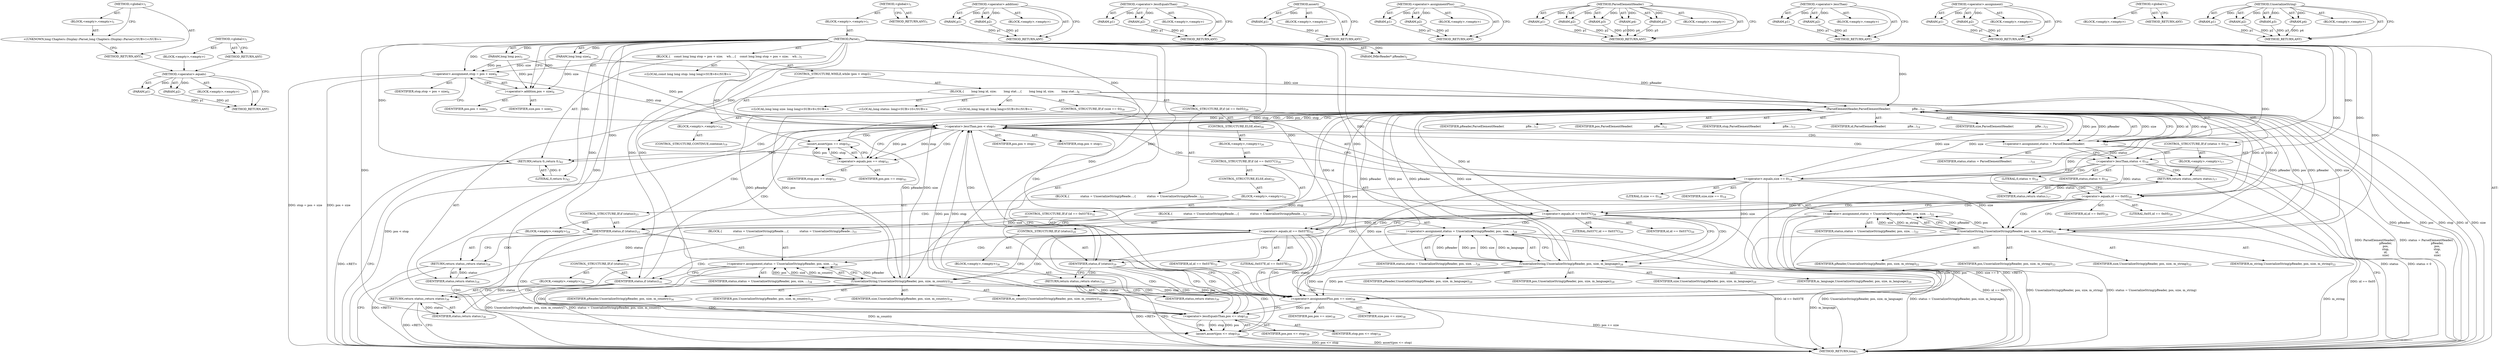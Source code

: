digraph "&lt;global&gt;" {
vulnerable_162 [label=<(METHOD,&lt;operator&gt;.equals)>];
vulnerable_163 [label=<(PARAM,p1)>];
vulnerable_164 [label=<(PARAM,p2)>];
vulnerable_165 [label=<(BLOCK,&lt;empty&gt;,&lt;empty&gt;)>];
vulnerable_166 [label=<(METHOD_RETURN,ANY)>];
vulnerable_6 [label=<(METHOD,&lt;global&gt;)<SUB>1</SUB>>];
vulnerable_7 [label=<(BLOCK,&lt;empty&gt;,&lt;empty&gt;)<SUB>1</SUB>>];
vulnerable_8 [label=<(METHOD,Parse)<SUB>1</SUB>>];
vulnerable_9 [label=<(PARAM,IMkvReader* pReader)<SUB>2</SUB>>];
vulnerable_10 [label=<(PARAM,long long pos)<SUB>3</SUB>>];
vulnerable_11 [label=<(PARAM,long long size)<SUB>4</SUB>>];
vulnerable_12 [label=<(BLOCK,{
    const long long stop = pos + size;
    wh...,{
    const long long stop = pos + size;
    wh...)<SUB>5</SUB>>];
vulnerable_13 [label="<(LOCAL,const long long stop: long long)<SUB>6</SUB>>"];
vulnerable_14 [label=<(&lt;operator&gt;.assignment,stop = pos + size)<SUB>6</SUB>>];
vulnerable_15 [label=<(IDENTIFIER,stop,stop = pos + size)<SUB>6</SUB>>];
vulnerable_16 [label=<(&lt;operator&gt;.addition,pos + size)<SUB>6</SUB>>];
vulnerable_17 [label=<(IDENTIFIER,pos,pos + size)<SUB>6</SUB>>];
vulnerable_18 [label=<(IDENTIFIER,size,pos + size)<SUB>6</SUB>>];
vulnerable_19 [label=<(CONTROL_STRUCTURE,WHILE,while (pos &lt; stop))<SUB>7</SUB>>];
vulnerable_20 [label=<(&lt;operator&gt;.lessThan,pos &lt; stop)<SUB>7</SUB>>];
vulnerable_21 [label=<(IDENTIFIER,pos,pos &lt; stop)<SUB>7</SUB>>];
vulnerable_22 [label=<(IDENTIFIER,stop,pos &lt; stop)<SUB>7</SUB>>];
vulnerable_23 [label=<(BLOCK,{
        long long id, size;
        long stat...,{
        long long id, size;
        long stat...)<SUB>8</SUB>>];
vulnerable_24 [label="<(LOCAL,long long id: long long)<SUB>9</SUB>>"];
vulnerable_25 [label="<(LOCAL,long long size: long long)<SUB>9</SUB>>"];
vulnerable_26 [label="<(LOCAL,long status: long)<SUB>10</SUB>>"];
vulnerable_27 [label=<(&lt;operator&gt;.assignment,status = ParseElementHeader(
                  ...)<SUB>10</SUB>>];
vulnerable_28 [label=<(IDENTIFIER,status,status = ParseElementHeader(
                  ...)<SUB>10</SUB>>];
vulnerable_29 [label=<(ParseElementHeader,ParseElementHeader(
                        pRe...)<SUB>10</SUB>>];
vulnerable_30 [label=<(IDENTIFIER,pReader,ParseElementHeader(
                        pRe...)<SUB>11</SUB>>];
vulnerable_31 [label=<(IDENTIFIER,pos,ParseElementHeader(
                        pRe...)<SUB>12</SUB>>];
vulnerable_32 [label=<(IDENTIFIER,stop,ParseElementHeader(
                        pRe...)<SUB>13</SUB>>];
vulnerable_33 [label=<(IDENTIFIER,id,ParseElementHeader(
                        pRe...)<SUB>14</SUB>>];
vulnerable_34 [label=<(IDENTIFIER,size,ParseElementHeader(
                        pRe...)<SUB>15</SUB>>];
vulnerable_35 [label=<(CONTROL_STRUCTURE,IF,if (status &lt; 0))<SUB>16</SUB>>];
vulnerable_36 [label=<(&lt;operator&gt;.lessThan,status &lt; 0)<SUB>16</SUB>>];
vulnerable_37 [label=<(IDENTIFIER,status,status &lt; 0)<SUB>16</SUB>>];
vulnerable_38 [label=<(LITERAL,0,status &lt; 0)<SUB>16</SUB>>];
vulnerable_39 [label=<(BLOCK,&lt;empty&gt;,&lt;empty&gt;)<SUB>17</SUB>>];
vulnerable_40 [label=<(RETURN,return status;,return status;)<SUB>17</SUB>>];
vulnerable_41 [label=<(IDENTIFIER,status,return status;)<SUB>17</SUB>>];
vulnerable_42 [label=<(CONTROL_STRUCTURE,IF,if (size == 0))<SUB>18</SUB>>];
vulnerable_43 [label=<(&lt;operator&gt;.equals,size == 0)<SUB>18</SUB>>];
vulnerable_44 [label=<(IDENTIFIER,size,size == 0)<SUB>18</SUB>>];
vulnerable_45 [label=<(LITERAL,0,size == 0)<SUB>18</SUB>>];
vulnerable_46 [label=<(BLOCK,&lt;empty&gt;,&lt;empty&gt;)<SUB>19</SUB>>];
vulnerable_47 [label=<(CONTROL_STRUCTURE,CONTINUE,continue;)<SUB>19</SUB>>];
vulnerable_48 [label=<(CONTROL_STRUCTURE,IF,if (id == 0x05))<SUB>20</SUB>>];
vulnerable_49 [label=<(&lt;operator&gt;.equals,id == 0x05)<SUB>20</SUB>>];
vulnerable_50 [label=<(IDENTIFIER,id,id == 0x05)<SUB>20</SUB>>];
vulnerable_51 [label=<(LITERAL,0x05,id == 0x05)<SUB>20</SUB>>];
vulnerable_52 [label=<(BLOCK,{
            status = UnserializeString(pReade...,{
            status = UnserializeString(pReade...)<SUB>21</SUB>>];
vulnerable_53 [label=<(&lt;operator&gt;.assignment,status = UnserializeString(pReader, pos, size, ...)<SUB>22</SUB>>];
vulnerable_54 [label=<(IDENTIFIER,status,status = UnserializeString(pReader, pos, size, ...)<SUB>22</SUB>>];
vulnerable_55 [label=<(UnserializeString,UnserializeString(pReader, pos, size, m_string))<SUB>22</SUB>>];
vulnerable_56 [label=<(IDENTIFIER,pReader,UnserializeString(pReader, pos, size, m_string))<SUB>22</SUB>>];
vulnerable_57 [label=<(IDENTIFIER,pos,UnserializeString(pReader, pos, size, m_string))<SUB>22</SUB>>];
vulnerable_58 [label=<(IDENTIFIER,size,UnserializeString(pReader, pos, size, m_string))<SUB>22</SUB>>];
vulnerable_59 [label=<(IDENTIFIER,m_string,UnserializeString(pReader, pos, size, m_string))<SUB>22</SUB>>];
vulnerable_60 [label=<(CONTROL_STRUCTURE,IF,if (status))<SUB>23</SUB>>];
vulnerable_61 [label=<(IDENTIFIER,status,if (status))<SUB>23</SUB>>];
vulnerable_62 [label=<(BLOCK,&lt;empty&gt;,&lt;empty&gt;)<SUB>24</SUB>>];
vulnerable_63 [label=<(RETURN,return status;,return status;)<SUB>24</SUB>>];
vulnerable_64 [label=<(IDENTIFIER,status,return status;)<SUB>24</SUB>>];
vulnerable_65 [label=<(CONTROL_STRUCTURE,ELSE,else)<SUB>26</SUB>>];
vulnerable_66 [label=<(BLOCK,&lt;empty&gt;,&lt;empty&gt;)<SUB>26</SUB>>];
vulnerable_67 [label=<(CONTROL_STRUCTURE,IF,if (id == 0x037C))<SUB>26</SUB>>];
vulnerable_68 [label=<(&lt;operator&gt;.equals,id == 0x037C)<SUB>26</SUB>>];
vulnerable_69 [label=<(IDENTIFIER,id,id == 0x037C)<SUB>26</SUB>>];
vulnerable_70 [label=<(LITERAL,0x037C,id == 0x037C)<SUB>26</SUB>>];
vulnerable_71 [label=<(BLOCK,{
            status = UnserializeString(pReade...,{
            status = UnserializeString(pReade...)<SUB>27</SUB>>];
vulnerable_72 [label=<(&lt;operator&gt;.assignment,status = UnserializeString(pReader, pos, size, ...)<SUB>28</SUB>>];
vulnerable_73 [label=<(IDENTIFIER,status,status = UnserializeString(pReader, pos, size, ...)<SUB>28</SUB>>];
vulnerable_74 [label=<(UnserializeString,UnserializeString(pReader, pos, size, m_language))<SUB>28</SUB>>];
vulnerable_75 [label=<(IDENTIFIER,pReader,UnserializeString(pReader, pos, size, m_language))<SUB>28</SUB>>];
vulnerable_76 [label=<(IDENTIFIER,pos,UnserializeString(pReader, pos, size, m_language))<SUB>28</SUB>>];
vulnerable_77 [label=<(IDENTIFIER,size,UnserializeString(pReader, pos, size, m_language))<SUB>28</SUB>>];
vulnerable_78 [label=<(IDENTIFIER,m_language,UnserializeString(pReader, pos, size, m_language))<SUB>28</SUB>>];
vulnerable_79 [label=<(CONTROL_STRUCTURE,IF,if (status))<SUB>29</SUB>>];
vulnerable_80 [label=<(IDENTIFIER,status,if (status))<SUB>29</SUB>>];
vulnerable_81 [label=<(BLOCK,&lt;empty&gt;,&lt;empty&gt;)<SUB>30</SUB>>];
vulnerable_82 [label=<(RETURN,return status;,return status;)<SUB>30</SUB>>];
vulnerable_83 [label=<(IDENTIFIER,status,return status;)<SUB>30</SUB>>];
vulnerable_84 [label=<(CONTROL_STRUCTURE,ELSE,else)<SUB>32</SUB>>];
vulnerable_85 [label=<(BLOCK,&lt;empty&gt;,&lt;empty&gt;)<SUB>32</SUB>>];
vulnerable_86 [label=<(CONTROL_STRUCTURE,IF,if (id == 0x037E))<SUB>32</SUB>>];
vulnerable_87 [label=<(&lt;operator&gt;.equals,id == 0x037E)<SUB>32</SUB>>];
vulnerable_88 [label=<(IDENTIFIER,id,id == 0x037E)<SUB>32</SUB>>];
vulnerable_89 [label=<(LITERAL,0x037E,id == 0x037E)<SUB>32</SUB>>];
vulnerable_90 [label=<(BLOCK,{
            status = UnserializeString(pReade...,{
            status = UnserializeString(pReade...)<SUB>33</SUB>>];
vulnerable_91 [label=<(&lt;operator&gt;.assignment,status = UnserializeString(pReader, pos, size, ...)<SUB>34</SUB>>];
vulnerable_92 [label=<(IDENTIFIER,status,status = UnserializeString(pReader, pos, size, ...)<SUB>34</SUB>>];
vulnerable_93 [label=<(UnserializeString,UnserializeString(pReader, pos, size, m_country))<SUB>34</SUB>>];
vulnerable_94 [label=<(IDENTIFIER,pReader,UnserializeString(pReader, pos, size, m_country))<SUB>34</SUB>>];
vulnerable_95 [label=<(IDENTIFIER,pos,UnserializeString(pReader, pos, size, m_country))<SUB>34</SUB>>];
vulnerable_96 [label=<(IDENTIFIER,size,UnserializeString(pReader, pos, size, m_country))<SUB>34</SUB>>];
vulnerable_97 [label=<(IDENTIFIER,m_country,UnserializeString(pReader, pos, size, m_country))<SUB>34</SUB>>];
vulnerable_98 [label=<(CONTROL_STRUCTURE,IF,if (status))<SUB>35</SUB>>];
vulnerable_99 [label=<(IDENTIFIER,status,if (status))<SUB>35</SUB>>];
vulnerable_100 [label=<(BLOCK,&lt;empty&gt;,&lt;empty&gt;)<SUB>36</SUB>>];
vulnerable_101 [label=<(RETURN,return status;,return status;)<SUB>36</SUB>>];
vulnerable_102 [label=<(IDENTIFIER,status,return status;)<SUB>36</SUB>>];
vulnerable_103 [label=<(&lt;operator&gt;.assignmentPlus,pos += size)<SUB>38</SUB>>];
vulnerable_104 [label=<(IDENTIFIER,pos,pos += size)<SUB>38</SUB>>];
vulnerable_105 [label=<(IDENTIFIER,size,pos += size)<SUB>38</SUB>>];
vulnerable_106 [label=<(assert,assert(pos &lt;= stop))<SUB>39</SUB>>];
vulnerable_107 [label=<(&lt;operator&gt;.lessEqualsThan,pos &lt;= stop)<SUB>39</SUB>>];
vulnerable_108 [label=<(IDENTIFIER,pos,pos &lt;= stop)<SUB>39</SUB>>];
vulnerable_109 [label=<(IDENTIFIER,stop,pos &lt;= stop)<SUB>39</SUB>>];
vulnerable_110 [label=<(assert,assert(pos == stop))<SUB>41</SUB>>];
vulnerable_111 [label=<(&lt;operator&gt;.equals,pos == stop)<SUB>41</SUB>>];
vulnerable_112 [label=<(IDENTIFIER,pos,pos == stop)<SUB>41</SUB>>];
vulnerable_113 [label=<(IDENTIFIER,stop,pos == stop)<SUB>41</SUB>>];
vulnerable_114 [label=<(RETURN,return 0;,return 0;)<SUB>42</SUB>>];
vulnerable_115 [label=<(LITERAL,0,return 0;)<SUB>42</SUB>>];
vulnerable_116 [label=<(METHOD_RETURN,long)<SUB>1</SUB>>];
vulnerable_118 [label=<(METHOD_RETURN,ANY)<SUB>1</SUB>>];
vulnerable_144 [label=<(METHOD,&lt;operator&gt;.addition)>];
vulnerable_145 [label=<(PARAM,p1)>];
vulnerable_146 [label=<(PARAM,p2)>];
vulnerable_147 [label=<(BLOCK,&lt;empty&gt;,&lt;empty&gt;)>];
vulnerable_148 [label=<(METHOD_RETURN,ANY)>];
vulnerable_183 [label=<(METHOD,&lt;operator&gt;.lessEqualsThan)>];
vulnerable_184 [label=<(PARAM,p1)>];
vulnerable_185 [label=<(PARAM,p2)>];
vulnerable_186 [label=<(BLOCK,&lt;empty&gt;,&lt;empty&gt;)>];
vulnerable_187 [label=<(METHOD_RETURN,ANY)>];
vulnerable_179 [label=<(METHOD,assert)>];
vulnerable_180 [label=<(PARAM,p1)>];
vulnerable_181 [label=<(BLOCK,&lt;empty&gt;,&lt;empty&gt;)>];
vulnerable_182 [label=<(METHOD_RETURN,ANY)>];
vulnerable_174 [label=<(METHOD,&lt;operator&gt;.assignmentPlus)>];
vulnerable_175 [label=<(PARAM,p1)>];
vulnerable_176 [label=<(PARAM,p2)>];
vulnerable_177 [label=<(BLOCK,&lt;empty&gt;,&lt;empty&gt;)>];
vulnerable_178 [label=<(METHOD_RETURN,ANY)>];
vulnerable_154 [label=<(METHOD,ParseElementHeader)>];
vulnerable_155 [label=<(PARAM,p1)>];
vulnerable_156 [label=<(PARAM,p2)>];
vulnerable_157 [label=<(PARAM,p3)>];
vulnerable_158 [label=<(PARAM,p4)>];
vulnerable_159 [label=<(PARAM,p5)>];
vulnerable_160 [label=<(BLOCK,&lt;empty&gt;,&lt;empty&gt;)>];
vulnerable_161 [label=<(METHOD_RETURN,ANY)>];
vulnerable_149 [label=<(METHOD,&lt;operator&gt;.lessThan)>];
vulnerable_150 [label=<(PARAM,p1)>];
vulnerable_151 [label=<(PARAM,p2)>];
vulnerable_152 [label=<(BLOCK,&lt;empty&gt;,&lt;empty&gt;)>];
vulnerable_153 [label=<(METHOD_RETURN,ANY)>];
vulnerable_139 [label=<(METHOD,&lt;operator&gt;.assignment)>];
vulnerable_140 [label=<(PARAM,p1)>];
vulnerable_141 [label=<(PARAM,p2)>];
vulnerable_142 [label=<(BLOCK,&lt;empty&gt;,&lt;empty&gt;)>];
vulnerable_143 [label=<(METHOD_RETURN,ANY)>];
vulnerable_133 [label=<(METHOD,&lt;global&gt;)<SUB>1</SUB>>];
vulnerable_134 [label=<(BLOCK,&lt;empty&gt;,&lt;empty&gt;)>];
vulnerable_135 [label=<(METHOD_RETURN,ANY)>];
vulnerable_167 [label=<(METHOD,UnserializeString)>];
vulnerable_168 [label=<(PARAM,p1)>];
vulnerable_169 [label=<(PARAM,p2)>];
vulnerable_170 [label=<(PARAM,p3)>];
vulnerable_171 [label=<(PARAM,p4)>];
vulnerable_172 [label=<(BLOCK,&lt;empty&gt;,&lt;empty&gt;)>];
vulnerable_173 [label=<(METHOD_RETURN,ANY)>];
fixed_6 [label=<(METHOD,&lt;global&gt;)<SUB>1</SUB>>];
fixed_7 [label=<(BLOCK,&lt;empty&gt;,&lt;empty&gt;)<SUB>1</SUB>>];
fixed_8 [label="<(UNKNOWN,long Chapters::Display::Parse(,long Chapters::Display::Parse()<SUB>1</SUB>>"];
fixed_9 [label=<(METHOD_RETURN,ANY)<SUB>1</SUB>>];
fixed_14 [label=<(METHOD,&lt;global&gt;)<SUB>1</SUB>>];
fixed_15 [label=<(BLOCK,&lt;empty&gt;,&lt;empty&gt;)>];
fixed_16 [label=<(METHOD_RETURN,ANY)>];
vulnerable_162 -> vulnerable_163  [key=0, label="AST: "];
vulnerable_162 -> vulnerable_163  [key=1, label="DDG: "];
vulnerable_162 -> vulnerable_165  [key=0, label="AST: "];
vulnerable_162 -> vulnerable_164  [key=0, label="AST: "];
vulnerable_162 -> vulnerable_164  [key=1, label="DDG: "];
vulnerable_162 -> vulnerable_166  [key=0, label="AST: "];
vulnerable_162 -> vulnerable_166  [key=1, label="CFG: "];
vulnerable_163 -> vulnerable_166  [key=0, label="DDG: p1"];
vulnerable_164 -> vulnerable_166  [key=0, label="DDG: p2"];
vulnerable_6 -> vulnerable_7  [key=0, label="AST: "];
vulnerable_6 -> vulnerable_118  [key=0, label="AST: "];
vulnerable_6 -> vulnerable_118  [key=1, label="CFG: "];
vulnerable_7 -> vulnerable_8  [key=0, label="AST: "];
vulnerable_8 -> vulnerable_9  [key=0, label="AST: "];
vulnerable_8 -> vulnerable_9  [key=1, label="DDG: "];
vulnerable_8 -> vulnerable_10  [key=0, label="AST: "];
vulnerable_8 -> vulnerable_10  [key=1, label="DDG: "];
vulnerable_8 -> vulnerable_11  [key=0, label="AST: "];
vulnerable_8 -> vulnerable_11  [key=1, label="DDG: "];
vulnerable_8 -> vulnerable_12  [key=0, label="AST: "];
vulnerable_8 -> vulnerable_116  [key=0, label="AST: "];
vulnerable_8 -> vulnerable_16  [key=0, label="CFG: "];
vulnerable_8 -> vulnerable_16  [key=1, label="DDG: "];
vulnerable_8 -> vulnerable_14  [key=0, label="DDG: "];
vulnerable_8 -> vulnerable_114  [key=0, label="DDG: "];
vulnerable_8 -> vulnerable_115  [key=0, label="DDG: "];
vulnerable_8 -> vulnerable_20  [key=0, label="DDG: "];
vulnerable_8 -> vulnerable_103  [key=0, label="DDG: "];
vulnerable_8 -> vulnerable_111  [key=0, label="DDG: "];
vulnerable_8 -> vulnerable_29  [key=0, label="DDG: "];
vulnerable_8 -> vulnerable_36  [key=0, label="DDG: "];
vulnerable_8 -> vulnerable_43  [key=0, label="DDG: "];
vulnerable_8 -> vulnerable_49  [key=0, label="DDG: "];
vulnerable_8 -> vulnerable_107  [key=0, label="DDG: "];
vulnerable_8 -> vulnerable_41  [key=0, label="DDG: "];
vulnerable_8 -> vulnerable_61  [key=0, label="DDG: "];
vulnerable_8 -> vulnerable_55  [key=0, label="DDG: "];
vulnerable_8 -> vulnerable_64  [key=0, label="DDG: "];
vulnerable_8 -> vulnerable_68  [key=0, label="DDG: "];
vulnerable_8 -> vulnerable_80  [key=0, label="DDG: "];
vulnerable_8 -> vulnerable_74  [key=0, label="DDG: "];
vulnerable_8 -> vulnerable_83  [key=0, label="DDG: "];
vulnerable_8 -> vulnerable_87  [key=0, label="DDG: "];
vulnerable_8 -> vulnerable_99  [key=0, label="DDG: "];
vulnerable_8 -> vulnerable_93  [key=0, label="DDG: "];
vulnerable_8 -> vulnerable_102  [key=0, label="DDG: "];
vulnerable_9 -> vulnerable_29  [key=0, label="DDG: pReader"];
vulnerable_10 -> vulnerable_14  [key=0, label="DDG: pos"];
vulnerable_10 -> vulnerable_16  [key=0, label="DDG: pos"];
vulnerable_10 -> vulnerable_20  [key=0, label="DDG: pos"];
vulnerable_11 -> vulnerable_14  [key=0, label="DDG: size"];
vulnerable_11 -> vulnerable_16  [key=0, label="DDG: size"];
vulnerable_11 -> vulnerable_29  [key=0, label="DDG: size"];
vulnerable_12 -> vulnerable_13  [key=0, label="AST: "];
vulnerable_12 -> vulnerable_14  [key=0, label="AST: "];
vulnerable_12 -> vulnerable_19  [key=0, label="AST: "];
vulnerable_12 -> vulnerable_110  [key=0, label="AST: "];
vulnerable_12 -> vulnerable_114  [key=0, label="AST: "];
vulnerable_14 -> vulnerable_15  [key=0, label="AST: "];
vulnerable_14 -> vulnerable_16  [key=0, label="AST: "];
vulnerable_14 -> vulnerable_20  [key=0, label="CFG: "];
vulnerable_14 -> vulnerable_20  [key=1, label="DDG: stop"];
vulnerable_14 -> vulnerable_116  [key=0, label="DDG: pos + size"];
vulnerable_14 -> vulnerable_116  [key=1, label="DDG: stop = pos + size"];
vulnerable_16 -> vulnerable_17  [key=0, label="AST: "];
vulnerable_16 -> vulnerable_18  [key=0, label="AST: "];
vulnerable_16 -> vulnerable_14  [key=0, label="CFG: "];
vulnerable_19 -> vulnerable_20  [key=0, label="AST: "];
vulnerable_19 -> vulnerable_23  [key=0, label="AST: "];
vulnerable_20 -> vulnerable_21  [key=0, label="AST: "];
vulnerable_20 -> vulnerable_22  [key=0, label="AST: "];
vulnerable_20 -> vulnerable_29  [key=0, label="CFG: "];
vulnerable_20 -> vulnerable_29  [key=1, label="DDG: pos"];
vulnerable_20 -> vulnerable_29  [key=2, label="DDG: stop"];
vulnerable_20 -> vulnerable_29  [key=3, label="CDG: "];
vulnerable_20 -> vulnerable_111  [key=0, label="CFG: "];
vulnerable_20 -> vulnerable_111  [key=1, label="DDG: pos"];
vulnerable_20 -> vulnerable_111  [key=2, label="DDG: stop"];
vulnerable_20 -> vulnerable_111  [key=3, label="CDG: "];
vulnerable_20 -> vulnerable_116  [key=0, label="DDG: pos &lt; stop"];
vulnerable_20 -> vulnerable_114  [key=0, label="CDG: "];
vulnerable_20 -> vulnerable_27  [key=0, label="CDG: "];
vulnerable_20 -> vulnerable_36  [key=0, label="CDG: "];
vulnerable_20 -> vulnerable_110  [key=0, label="CDG: "];
vulnerable_23 -> vulnerable_24  [key=0, label="AST: "];
vulnerable_23 -> vulnerable_25  [key=0, label="AST: "];
vulnerable_23 -> vulnerable_26  [key=0, label="AST: "];
vulnerable_23 -> vulnerable_27  [key=0, label="AST: "];
vulnerable_23 -> vulnerable_35  [key=0, label="AST: "];
vulnerable_23 -> vulnerable_42  [key=0, label="AST: "];
vulnerable_23 -> vulnerable_48  [key=0, label="AST: "];
vulnerable_23 -> vulnerable_103  [key=0, label="AST: "];
vulnerable_23 -> vulnerable_106  [key=0, label="AST: "];
vulnerable_27 -> vulnerable_28  [key=0, label="AST: "];
vulnerable_27 -> vulnerable_29  [key=0, label="AST: "];
vulnerable_27 -> vulnerable_36  [key=0, label="CFG: "];
vulnerable_27 -> vulnerable_36  [key=1, label="DDG: status"];
vulnerable_27 -> vulnerable_116  [key=0, label="DDG: ParseElementHeader(
                        pReader,
                        pos,
                        stop,
                        id,
                        size)"];
vulnerable_27 -> vulnerable_116  [key=1, label="DDG: status = ParseElementHeader(
                        pReader,
                        pos,
                        stop,
                        id,
                        size)"];
vulnerable_29 -> vulnerable_30  [key=0, label="AST: "];
vulnerable_29 -> vulnerable_31  [key=0, label="AST: "];
vulnerable_29 -> vulnerable_32  [key=0, label="AST: "];
vulnerable_29 -> vulnerable_33  [key=0, label="AST: "];
vulnerable_29 -> vulnerable_34  [key=0, label="AST: "];
vulnerable_29 -> vulnerable_27  [key=0, label="CFG: "];
vulnerable_29 -> vulnerable_27  [key=1, label="DDG: id"];
vulnerable_29 -> vulnerable_27  [key=2, label="DDG: stop"];
vulnerable_29 -> vulnerable_27  [key=3, label="DDG: size"];
vulnerable_29 -> vulnerable_27  [key=4, label="DDG: pos"];
vulnerable_29 -> vulnerable_27  [key=5, label="DDG: pReader"];
vulnerable_29 -> vulnerable_116  [key=0, label="DDG: pReader"];
vulnerable_29 -> vulnerable_116  [key=1, label="DDG: pos"];
vulnerable_29 -> vulnerable_116  [key=2, label="DDG: stop"];
vulnerable_29 -> vulnerable_116  [key=3, label="DDG: id"];
vulnerable_29 -> vulnerable_116  [key=4, label="DDG: size"];
vulnerable_29 -> vulnerable_20  [key=0, label="DDG: pos"];
vulnerable_29 -> vulnerable_20  [key=1, label="DDG: stop"];
vulnerable_29 -> vulnerable_103  [key=0, label="DDG: pos"];
vulnerable_29 -> vulnerable_43  [key=0, label="DDG: size"];
vulnerable_29 -> vulnerable_49  [key=0, label="DDG: id"];
vulnerable_29 -> vulnerable_107  [key=0, label="DDG: stop"];
vulnerable_29 -> vulnerable_55  [key=0, label="DDG: pReader"];
vulnerable_29 -> vulnerable_55  [key=1, label="DDG: pos"];
vulnerable_29 -> vulnerable_74  [key=0, label="DDG: pReader"];
vulnerable_29 -> vulnerable_74  [key=1, label="DDG: pos"];
vulnerable_29 -> vulnerable_93  [key=0, label="DDG: pReader"];
vulnerable_29 -> vulnerable_93  [key=1, label="DDG: pos"];
vulnerable_35 -> vulnerable_36  [key=0, label="AST: "];
vulnerable_35 -> vulnerable_39  [key=0, label="AST: "];
vulnerable_36 -> vulnerable_37  [key=0, label="AST: "];
vulnerable_36 -> vulnerable_38  [key=0, label="AST: "];
vulnerable_36 -> vulnerable_40  [key=0, label="CFG: "];
vulnerable_36 -> vulnerable_40  [key=1, label="CDG: "];
vulnerable_36 -> vulnerable_43  [key=0, label="CFG: "];
vulnerable_36 -> vulnerable_43  [key=1, label="CDG: "];
vulnerable_36 -> vulnerable_116  [key=0, label="DDG: status"];
vulnerable_36 -> vulnerable_116  [key=1, label="DDG: status &lt; 0"];
vulnerable_36 -> vulnerable_41  [key=0, label="DDG: status"];
vulnerable_39 -> vulnerable_40  [key=0, label="AST: "];
vulnerable_40 -> vulnerable_41  [key=0, label="AST: "];
vulnerable_40 -> vulnerable_116  [key=0, label="CFG: "];
vulnerable_40 -> vulnerable_116  [key=1, label="DDG: &lt;RET&gt;"];
vulnerable_41 -> vulnerable_40  [key=0, label="DDG: status"];
vulnerable_42 -> vulnerable_43  [key=0, label="AST: "];
vulnerable_42 -> vulnerable_46  [key=0, label="AST: "];
vulnerable_43 -> vulnerable_44  [key=0, label="AST: "];
vulnerable_43 -> vulnerable_45  [key=0, label="AST: "];
vulnerable_43 -> vulnerable_20  [key=0, label="CFG: "];
vulnerable_43 -> vulnerable_20  [key=1, label="CDG: "];
vulnerable_43 -> vulnerable_49  [key=0, label="CFG: "];
vulnerable_43 -> vulnerable_49  [key=1, label="CDG: "];
vulnerable_43 -> vulnerable_116  [key=0, label="DDG: size == 0"];
vulnerable_43 -> vulnerable_103  [key=0, label="DDG: size"];
vulnerable_43 -> vulnerable_29  [key=0, label="DDG: size"];
vulnerable_43 -> vulnerable_55  [key=0, label="DDG: size"];
vulnerable_43 -> vulnerable_74  [key=0, label="DDG: size"];
vulnerable_43 -> vulnerable_93  [key=0, label="DDG: size"];
vulnerable_46 -> vulnerable_47  [key=0, label="AST: "];
vulnerable_48 -> vulnerable_49  [key=0, label="AST: "];
vulnerable_48 -> vulnerable_52  [key=0, label="AST: "];
vulnerable_48 -> vulnerable_65  [key=0, label="AST: "];
vulnerable_49 -> vulnerable_50  [key=0, label="AST: "];
vulnerable_49 -> vulnerable_51  [key=0, label="AST: "];
vulnerable_49 -> vulnerable_55  [key=0, label="CFG: "];
vulnerable_49 -> vulnerable_55  [key=1, label="CDG: "];
vulnerable_49 -> vulnerable_68  [key=0, label="CFG: "];
vulnerable_49 -> vulnerable_68  [key=1, label="DDG: id"];
vulnerable_49 -> vulnerable_68  [key=2, label="CDG: "];
vulnerable_49 -> vulnerable_116  [key=0, label="DDG: id == 0x05"];
vulnerable_49 -> vulnerable_29  [key=0, label="DDG: id"];
vulnerable_49 -> vulnerable_61  [key=0, label="CDG: "];
vulnerable_49 -> vulnerable_53  [key=0, label="CDG: "];
vulnerable_52 -> vulnerable_53  [key=0, label="AST: "];
vulnerable_52 -> vulnerable_60  [key=0, label="AST: "];
vulnerable_53 -> vulnerable_54  [key=0, label="AST: "];
vulnerable_53 -> vulnerable_55  [key=0, label="AST: "];
vulnerable_53 -> vulnerable_61  [key=0, label="CFG: "];
vulnerable_53 -> vulnerable_116  [key=0, label="DDG: UnserializeString(pReader, pos, size, m_string)"];
vulnerable_53 -> vulnerable_116  [key=1, label="DDG: status = UnserializeString(pReader, pos, size, m_string)"];
vulnerable_53 -> vulnerable_64  [key=0, label="DDG: status"];
vulnerable_55 -> vulnerable_56  [key=0, label="AST: "];
vulnerable_55 -> vulnerable_57  [key=0, label="AST: "];
vulnerable_55 -> vulnerable_58  [key=0, label="AST: "];
vulnerable_55 -> vulnerable_59  [key=0, label="AST: "];
vulnerable_55 -> vulnerable_53  [key=0, label="CFG: "];
vulnerable_55 -> vulnerable_53  [key=1, label="DDG: pReader"];
vulnerable_55 -> vulnerable_53  [key=2, label="DDG: pos"];
vulnerable_55 -> vulnerable_53  [key=3, label="DDG: size"];
vulnerable_55 -> vulnerable_53  [key=4, label="DDG: m_string"];
vulnerable_55 -> vulnerable_116  [key=0, label="DDG: m_string"];
vulnerable_55 -> vulnerable_103  [key=0, label="DDG: size"];
vulnerable_55 -> vulnerable_103  [key=1, label="DDG: pos"];
vulnerable_55 -> vulnerable_29  [key=0, label="DDG: pReader"];
vulnerable_55 -> vulnerable_29  [key=1, label="DDG: size"];
vulnerable_60 -> vulnerable_61  [key=0, label="AST: "];
vulnerable_60 -> vulnerable_62  [key=0, label="AST: "];
vulnerable_61 -> vulnerable_63  [key=0, label="CFG: "];
vulnerable_61 -> vulnerable_63  [key=1, label="CDG: "];
vulnerable_61 -> vulnerable_103  [key=0, label="CFG: "];
vulnerable_61 -> vulnerable_103  [key=1, label="CDG: "];
vulnerable_61 -> vulnerable_107  [key=0, label="CDG: "];
vulnerable_61 -> vulnerable_20  [key=0, label="CDG: "];
vulnerable_61 -> vulnerable_106  [key=0, label="CDG: "];
vulnerable_62 -> vulnerable_63  [key=0, label="AST: "];
vulnerable_63 -> vulnerable_64  [key=0, label="AST: "];
vulnerable_63 -> vulnerable_116  [key=0, label="CFG: "];
vulnerable_63 -> vulnerable_116  [key=1, label="DDG: &lt;RET&gt;"];
vulnerable_64 -> vulnerable_63  [key=0, label="DDG: status"];
vulnerable_65 -> vulnerable_66  [key=0, label="AST: "];
vulnerable_66 -> vulnerable_67  [key=0, label="AST: "];
vulnerable_67 -> vulnerable_68  [key=0, label="AST: "];
vulnerable_67 -> vulnerable_71  [key=0, label="AST: "];
vulnerable_67 -> vulnerable_84  [key=0, label="AST: "];
vulnerable_68 -> vulnerable_69  [key=0, label="AST: "];
vulnerable_68 -> vulnerable_70  [key=0, label="AST: "];
vulnerable_68 -> vulnerable_74  [key=0, label="CFG: "];
vulnerable_68 -> vulnerable_74  [key=1, label="CDG: "];
vulnerable_68 -> vulnerable_87  [key=0, label="CFG: "];
vulnerable_68 -> vulnerable_87  [key=1, label="DDG: id"];
vulnerable_68 -> vulnerable_87  [key=2, label="CDG: "];
vulnerable_68 -> vulnerable_116  [key=0, label="DDG: id == 0x037C"];
vulnerable_68 -> vulnerable_29  [key=0, label="DDG: id"];
vulnerable_68 -> vulnerable_72  [key=0, label="CDG: "];
vulnerable_68 -> vulnerable_80  [key=0, label="CDG: "];
vulnerable_71 -> vulnerable_72  [key=0, label="AST: "];
vulnerable_71 -> vulnerable_79  [key=0, label="AST: "];
vulnerable_72 -> vulnerable_73  [key=0, label="AST: "];
vulnerable_72 -> vulnerable_74  [key=0, label="AST: "];
vulnerable_72 -> vulnerable_80  [key=0, label="CFG: "];
vulnerable_72 -> vulnerable_116  [key=0, label="DDG: UnserializeString(pReader, pos, size, m_language)"];
vulnerable_72 -> vulnerable_116  [key=1, label="DDG: status = UnserializeString(pReader, pos, size, m_language)"];
vulnerable_72 -> vulnerable_83  [key=0, label="DDG: status"];
vulnerable_74 -> vulnerable_75  [key=0, label="AST: "];
vulnerable_74 -> vulnerable_76  [key=0, label="AST: "];
vulnerable_74 -> vulnerable_77  [key=0, label="AST: "];
vulnerable_74 -> vulnerable_78  [key=0, label="AST: "];
vulnerable_74 -> vulnerable_72  [key=0, label="CFG: "];
vulnerable_74 -> vulnerable_72  [key=1, label="DDG: pReader"];
vulnerable_74 -> vulnerable_72  [key=2, label="DDG: pos"];
vulnerable_74 -> vulnerable_72  [key=3, label="DDG: size"];
vulnerable_74 -> vulnerable_72  [key=4, label="DDG: m_language"];
vulnerable_74 -> vulnerable_116  [key=0, label="DDG: m_language"];
vulnerable_74 -> vulnerable_103  [key=0, label="DDG: size"];
vulnerable_74 -> vulnerable_103  [key=1, label="DDG: pos"];
vulnerable_74 -> vulnerable_29  [key=0, label="DDG: pReader"];
vulnerable_74 -> vulnerable_29  [key=1, label="DDG: size"];
vulnerable_79 -> vulnerable_80  [key=0, label="AST: "];
vulnerable_79 -> vulnerable_81  [key=0, label="AST: "];
vulnerable_80 -> vulnerable_82  [key=0, label="CFG: "];
vulnerable_80 -> vulnerable_82  [key=1, label="CDG: "];
vulnerable_80 -> vulnerable_103  [key=0, label="CFG: "];
vulnerable_80 -> vulnerable_103  [key=1, label="CDG: "];
vulnerable_80 -> vulnerable_107  [key=0, label="CDG: "];
vulnerable_80 -> vulnerable_20  [key=0, label="CDG: "];
vulnerable_80 -> vulnerable_106  [key=0, label="CDG: "];
vulnerable_81 -> vulnerable_82  [key=0, label="AST: "];
vulnerable_82 -> vulnerable_83  [key=0, label="AST: "];
vulnerable_82 -> vulnerable_116  [key=0, label="CFG: "];
vulnerable_82 -> vulnerable_116  [key=1, label="DDG: &lt;RET&gt;"];
vulnerable_83 -> vulnerable_82  [key=0, label="DDG: status"];
vulnerable_84 -> vulnerable_85  [key=0, label="AST: "];
vulnerable_85 -> vulnerable_86  [key=0, label="AST: "];
vulnerable_86 -> vulnerable_87  [key=0, label="AST: "];
vulnerable_86 -> vulnerable_90  [key=0, label="AST: "];
vulnerable_87 -> vulnerable_88  [key=0, label="AST: "];
vulnerable_87 -> vulnerable_89  [key=0, label="AST: "];
vulnerable_87 -> vulnerable_93  [key=0, label="CFG: "];
vulnerable_87 -> vulnerable_93  [key=1, label="CDG: "];
vulnerable_87 -> vulnerable_103  [key=0, label="CFG: "];
vulnerable_87 -> vulnerable_103  [key=1, label="CDG: "];
vulnerable_87 -> vulnerable_116  [key=0, label="DDG: id == 0x037E"];
vulnerable_87 -> vulnerable_29  [key=0, label="DDG: id"];
vulnerable_87 -> vulnerable_107  [key=0, label="CDG: "];
vulnerable_87 -> vulnerable_99  [key=0, label="CDG: "];
vulnerable_87 -> vulnerable_20  [key=0, label="CDG: "];
vulnerable_87 -> vulnerable_106  [key=0, label="CDG: "];
vulnerable_87 -> vulnerable_91  [key=0, label="CDG: "];
vulnerable_90 -> vulnerable_91  [key=0, label="AST: "];
vulnerable_90 -> vulnerable_98  [key=0, label="AST: "];
vulnerable_91 -> vulnerable_92  [key=0, label="AST: "];
vulnerable_91 -> vulnerable_93  [key=0, label="AST: "];
vulnerable_91 -> vulnerable_99  [key=0, label="CFG: "];
vulnerable_91 -> vulnerable_116  [key=0, label="DDG: UnserializeString(pReader, pos, size, m_country)"];
vulnerable_91 -> vulnerable_116  [key=1, label="DDG: status = UnserializeString(pReader, pos, size, m_country)"];
vulnerable_91 -> vulnerable_102  [key=0, label="DDG: status"];
vulnerable_93 -> vulnerable_94  [key=0, label="AST: "];
vulnerable_93 -> vulnerable_95  [key=0, label="AST: "];
vulnerable_93 -> vulnerable_96  [key=0, label="AST: "];
vulnerable_93 -> vulnerable_97  [key=0, label="AST: "];
vulnerable_93 -> vulnerable_91  [key=0, label="CFG: "];
vulnerable_93 -> vulnerable_91  [key=1, label="DDG: pReader"];
vulnerable_93 -> vulnerable_91  [key=2, label="DDG: pos"];
vulnerable_93 -> vulnerable_91  [key=3, label="DDG: size"];
vulnerable_93 -> vulnerable_91  [key=4, label="DDG: m_country"];
vulnerable_93 -> vulnerable_116  [key=0, label="DDG: m_country"];
vulnerable_93 -> vulnerable_103  [key=0, label="DDG: size"];
vulnerable_93 -> vulnerable_103  [key=1, label="DDG: pos"];
vulnerable_93 -> vulnerable_29  [key=0, label="DDG: pReader"];
vulnerable_93 -> vulnerable_29  [key=1, label="DDG: size"];
vulnerable_98 -> vulnerable_99  [key=0, label="AST: "];
vulnerable_98 -> vulnerable_100  [key=0, label="AST: "];
vulnerable_99 -> vulnerable_101  [key=0, label="CFG: "];
vulnerable_99 -> vulnerable_101  [key=1, label="CDG: "];
vulnerable_99 -> vulnerable_103  [key=0, label="CFG: "];
vulnerable_99 -> vulnerable_103  [key=1, label="CDG: "];
vulnerable_99 -> vulnerable_107  [key=0, label="CDG: "];
vulnerable_99 -> vulnerable_20  [key=0, label="CDG: "];
vulnerable_99 -> vulnerable_106  [key=0, label="CDG: "];
vulnerable_100 -> vulnerable_101  [key=0, label="AST: "];
vulnerable_101 -> vulnerable_102  [key=0, label="AST: "];
vulnerable_101 -> vulnerable_116  [key=0, label="CFG: "];
vulnerable_101 -> vulnerable_116  [key=1, label="DDG: &lt;RET&gt;"];
vulnerable_102 -> vulnerable_101  [key=0, label="DDG: status"];
vulnerable_103 -> vulnerable_104  [key=0, label="AST: "];
vulnerable_103 -> vulnerable_105  [key=0, label="AST: "];
vulnerable_103 -> vulnerable_107  [key=0, label="CFG: "];
vulnerable_103 -> vulnerable_107  [key=1, label="DDG: pos"];
vulnerable_103 -> vulnerable_116  [key=0, label="DDG: pos += size"];
vulnerable_106 -> vulnerable_107  [key=0, label="AST: "];
vulnerable_106 -> vulnerable_20  [key=0, label="CFG: "];
vulnerable_106 -> vulnerable_116  [key=0, label="DDG: pos &lt;= stop"];
vulnerable_106 -> vulnerable_116  [key=1, label="DDG: assert(pos &lt;= stop)"];
vulnerable_107 -> vulnerable_108  [key=0, label="AST: "];
vulnerable_107 -> vulnerable_109  [key=0, label="AST: "];
vulnerable_107 -> vulnerable_106  [key=0, label="CFG: "];
vulnerable_107 -> vulnerable_106  [key=1, label="DDG: pos"];
vulnerable_107 -> vulnerable_106  [key=2, label="DDG: stop"];
vulnerable_107 -> vulnerable_20  [key=0, label="DDG: pos"];
vulnerable_107 -> vulnerable_20  [key=1, label="DDG: stop"];
vulnerable_110 -> vulnerable_111  [key=0, label="AST: "];
vulnerable_110 -> vulnerable_114  [key=0, label="CFG: "];
vulnerable_111 -> vulnerable_112  [key=0, label="AST: "];
vulnerable_111 -> vulnerable_113  [key=0, label="AST: "];
vulnerable_111 -> vulnerable_110  [key=0, label="CFG: "];
vulnerable_111 -> vulnerable_110  [key=1, label="DDG: pos"];
vulnerable_111 -> vulnerable_110  [key=2, label="DDG: stop"];
vulnerable_114 -> vulnerable_115  [key=0, label="AST: "];
vulnerable_114 -> vulnerable_116  [key=0, label="CFG: "];
vulnerable_114 -> vulnerable_116  [key=1, label="DDG: &lt;RET&gt;"];
vulnerable_115 -> vulnerable_114  [key=0, label="DDG: 0"];
vulnerable_144 -> vulnerable_145  [key=0, label="AST: "];
vulnerable_144 -> vulnerable_145  [key=1, label="DDG: "];
vulnerable_144 -> vulnerable_147  [key=0, label="AST: "];
vulnerable_144 -> vulnerable_146  [key=0, label="AST: "];
vulnerable_144 -> vulnerable_146  [key=1, label="DDG: "];
vulnerable_144 -> vulnerable_148  [key=0, label="AST: "];
vulnerable_144 -> vulnerable_148  [key=1, label="CFG: "];
vulnerable_145 -> vulnerable_148  [key=0, label="DDG: p1"];
vulnerable_146 -> vulnerable_148  [key=0, label="DDG: p2"];
vulnerable_183 -> vulnerable_184  [key=0, label="AST: "];
vulnerable_183 -> vulnerable_184  [key=1, label="DDG: "];
vulnerable_183 -> vulnerable_186  [key=0, label="AST: "];
vulnerable_183 -> vulnerable_185  [key=0, label="AST: "];
vulnerable_183 -> vulnerable_185  [key=1, label="DDG: "];
vulnerable_183 -> vulnerable_187  [key=0, label="AST: "];
vulnerable_183 -> vulnerable_187  [key=1, label="CFG: "];
vulnerable_184 -> vulnerable_187  [key=0, label="DDG: p1"];
vulnerable_185 -> vulnerable_187  [key=0, label="DDG: p2"];
vulnerable_179 -> vulnerable_180  [key=0, label="AST: "];
vulnerable_179 -> vulnerable_180  [key=1, label="DDG: "];
vulnerable_179 -> vulnerable_181  [key=0, label="AST: "];
vulnerable_179 -> vulnerable_182  [key=0, label="AST: "];
vulnerable_179 -> vulnerable_182  [key=1, label="CFG: "];
vulnerable_180 -> vulnerable_182  [key=0, label="DDG: p1"];
vulnerable_174 -> vulnerable_175  [key=0, label="AST: "];
vulnerable_174 -> vulnerable_175  [key=1, label="DDG: "];
vulnerable_174 -> vulnerable_177  [key=0, label="AST: "];
vulnerable_174 -> vulnerable_176  [key=0, label="AST: "];
vulnerable_174 -> vulnerable_176  [key=1, label="DDG: "];
vulnerable_174 -> vulnerable_178  [key=0, label="AST: "];
vulnerable_174 -> vulnerable_178  [key=1, label="CFG: "];
vulnerable_175 -> vulnerable_178  [key=0, label="DDG: p1"];
vulnerable_176 -> vulnerable_178  [key=0, label="DDG: p2"];
vulnerable_154 -> vulnerable_155  [key=0, label="AST: "];
vulnerable_154 -> vulnerable_155  [key=1, label="DDG: "];
vulnerable_154 -> vulnerable_160  [key=0, label="AST: "];
vulnerable_154 -> vulnerable_156  [key=0, label="AST: "];
vulnerable_154 -> vulnerable_156  [key=1, label="DDG: "];
vulnerable_154 -> vulnerable_161  [key=0, label="AST: "];
vulnerable_154 -> vulnerable_161  [key=1, label="CFG: "];
vulnerable_154 -> vulnerable_157  [key=0, label="AST: "];
vulnerable_154 -> vulnerable_157  [key=1, label="DDG: "];
vulnerable_154 -> vulnerable_158  [key=0, label="AST: "];
vulnerable_154 -> vulnerable_158  [key=1, label="DDG: "];
vulnerable_154 -> vulnerable_159  [key=0, label="AST: "];
vulnerable_154 -> vulnerable_159  [key=1, label="DDG: "];
vulnerable_155 -> vulnerable_161  [key=0, label="DDG: p1"];
vulnerable_156 -> vulnerable_161  [key=0, label="DDG: p2"];
vulnerable_157 -> vulnerable_161  [key=0, label="DDG: p3"];
vulnerable_158 -> vulnerable_161  [key=0, label="DDG: p4"];
vulnerable_159 -> vulnerable_161  [key=0, label="DDG: p5"];
vulnerable_149 -> vulnerable_150  [key=0, label="AST: "];
vulnerable_149 -> vulnerable_150  [key=1, label="DDG: "];
vulnerable_149 -> vulnerable_152  [key=0, label="AST: "];
vulnerable_149 -> vulnerable_151  [key=0, label="AST: "];
vulnerable_149 -> vulnerable_151  [key=1, label="DDG: "];
vulnerable_149 -> vulnerable_153  [key=0, label="AST: "];
vulnerable_149 -> vulnerable_153  [key=1, label="CFG: "];
vulnerable_150 -> vulnerable_153  [key=0, label="DDG: p1"];
vulnerable_151 -> vulnerable_153  [key=0, label="DDG: p2"];
vulnerable_139 -> vulnerable_140  [key=0, label="AST: "];
vulnerable_139 -> vulnerable_140  [key=1, label="DDG: "];
vulnerable_139 -> vulnerable_142  [key=0, label="AST: "];
vulnerable_139 -> vulnerable_141  [key=0, label="AST: "];
vulnerable_139 -> vulnerable_141  [key=1, label="DDG: "];
vulnerable_139 -> vulnerable_143  [key=0, label="AST: "];
vulnerable_139 -> vulnerable_143  [key=1, label="CFG: "];
vulnerable_140 -> vulnerable_143  [key=0, label="DDG: p1"];
vulnerable_141 -> vulnerable_143  [key=0, label="DDG: p2"];
vulnerable_133 -> vulnerable_134  [key=0, label="AST: "];
vulnerable_133 -> vulnerable_135  [key=0, label="AST: "];
vulnerable_133 -> vulnerable_135  [key=1, label="CFG: "];
vulnerable_167 -> vulnerable_168  [key=0, label="AST: "];
vulnerable_167 -> vulnerable_168  [key=1, label="DDG: "];
vulnerable_167 -> vulnerable_172  [key=0, label="AST: "];
vulnerable_167 -> vulnerable_169  [key=0, label="AST: "];
vulnerable_167 -> vulnerable_169  [key=1, label="DDG: "];
vulnerable_167 -> vulnerable_173  [key=0, label="AST: "];
vulnerable_167 -> vulnerable_173  [key=1, label="CFG: "];
vulnerable_167 -> vulnerable_170  [key=0, label="AST: "];
vulnerable_167 -> vulnerable_170  [key=1, label="DDG: "];
vulnerable_167 -> vulnerable_171  [key=0, label="AST: "];
vulnerable_167 -> vulnerable_171  [key=1, label="DDG: "];
vulnerable_168 -> vulnerable_173  [key=0, label="DDG: p1"];
vulnerable_169 -> vulnerable_173  [key=0, label="DDG: p2"];
vulnerable_170 -> vulnerable_173  [key=0, label="DDG: p3"];
vulnerable_171 -> vulnerable_173  [key=0, label="DDG: p4"];
fixed_6 -> fixed_7  [key=0, label="AST: "];
fixed_6 -> fixed_9  [key=0, label="AST: "];
fixed_6 -> fixed_8  [key=0, label="CFG: "];
fixed_7 -> fixed_8  [key=0, label="AST: "];
fixed_8 -> fixed_9  [key=0, label="CFG: "];
fixed_9 -> vulnerable_162  [key=0];
fixed_14 -> fixed_15  [key=0, label="AST: "];
fixed_14 -> fixed_16  [key=0, label="AST: "];
fixed_14 -> fixed_16  [key=1, label="CFG: "];
fixed_15 -> vulnerable_162  [key=0];
fixed_16 -> vulnerable_162  [key=0];
}
